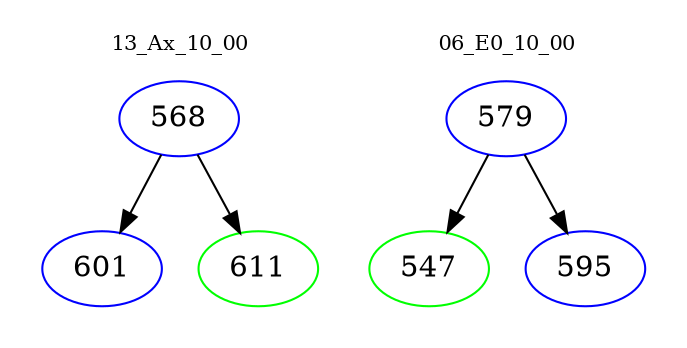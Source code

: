 digraph{
subgraph cluster_0 {
color = white
label = "13_Ax_10_00";
fontsize=10;
T0_568 [label="568", color="blue"]
T0_568 -> T0_601 [color="black"]
T0_601 [label="601", color="blue"]
T0_568 -> T0_611 [color="black"]
T0_611 [label="611", color="green"]
}
subgraph cluster_1 {
color = white
label = "06_E0_10_00";
fontsize=10;
T1_579 [label="579", color="blue"]
T1_579 -> T1_547 [color="black"]
T1_547 [label="547", color="green"]
T1_579 -> T1_595 [color="black"]
T1_595 [label="595", color="blue"]
}
}
